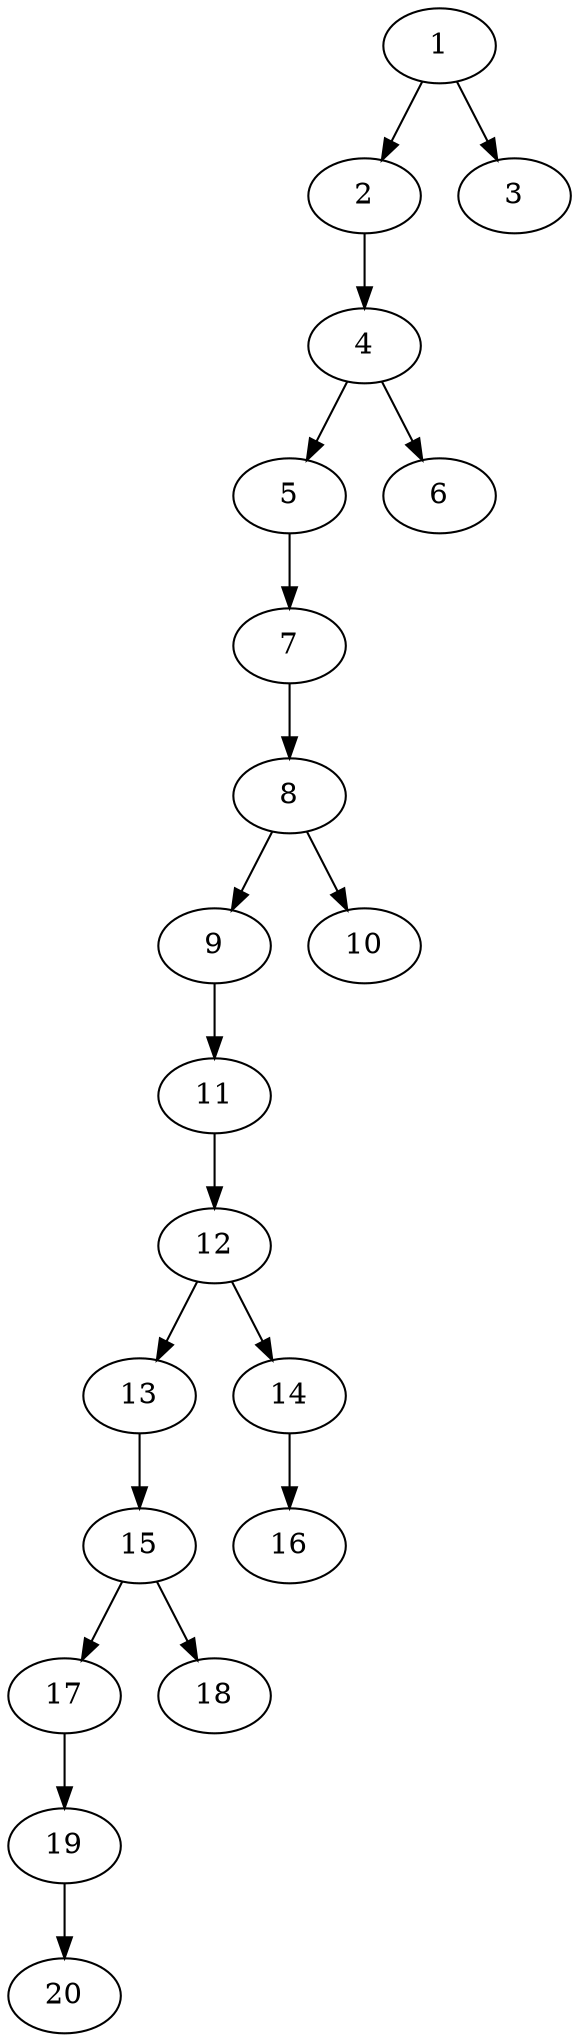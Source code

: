 // DAG (tier=1-easy, mode=data, n=20, ccr=0.325, fat=0.353, density=0.334, regular=0.730, jump=0.006, mindata=1048576, maxdata=8388608)
// DAG automatically generated by daggen at Sun Aug 24 16:33:33 2025
// /home/ermia/Project/Environments/daggen/bin/daggen --dot --ccr 0.325 --fat 0.353 --regular 0.730 --density 0.334 --jump 0.006 --mindata 1048576 --maxdata 8388608 -n 20 
digraph G {
  1 [size="11908691610160526", alpha="0.02", expect_size="5954345805080263"]
  1 -> 2 [size ="456632903401472"]
  1 -> 3 [size ="456632903401472"]
  2 [size="832404782731393536", alpha="0.05", expect_size="416202391365696768"]
  2 -> 4 [size ="498523908866048"]
  3 [size="8448978778645856256", alpha="0.00", expect_size="4224489389322928128"]
  4 [size="11370953335231217664", alpha="0.02", expect_size="5685476667615608832"]
  4 -> 5 [size ="40453357436928"]
  4 -> 6 [size ="40453357436928"]
  5 [size="326716041755596161024", alpha="0.03", expect_size="163358020877798080512"]
  5 -> 7 [size ="379492874846208"]
  6 [size="213095172092506048", alpha="0.02", expect_size="106547586046253024"]
  7 [size="101743962255100215296", alpha="0.01", expect_size="50871981127550107648"]
  7 -> 8 [size ="174352863592448"]
  8 [size="8450007209464852", alpha="0.14", expect_size="4225003604732426"]
  8 -> 9 [size ="379154419679232"]
  8 -> 10 [size ="379154419679232"]
  9 [size="240499524141094848", alpha="0.10", expect_size="120249762070547424"]
  9 -> 11 [size ="223871445762048"]
  10 [size="325551625715914375168", alpha="0.19", expect_size="162775812857957187584"]
  11 [size="5595503254972600", alpha="0.19", expect_size="2797751627486300"]
  11 -> 12 [size ="371299998236672"]
  12 [size="366875622366372672", alpha="0.09", expect_size="183437811183186336"]
  12 -> 13 [size ="257552755458048"]
  12 -> 14 [size ="257552755458048"]
  13 [size="875166291807154", alpha="0.14", expect_size="437583145903577"]
  13 -> 15 [size ="70986758094848"]
  14 [size="136078465851990212608", alpha="0.01", expect_size="68039232925995106304"]
  14 -> 16 [size ="211649017413632"]
  15 [size="1389080647528713", alpha="0.18", expect_size="694540323764356"]
  15 -> 17 [size ="26518772252672"]
  15 -> 18 [size ="26518772252672"]
  16 [size="185019098884791", alpha="0.13", expect_size="92509549442395"]
  17 [size="48813451158713532416", alpha="0.03", expect_size="24406725579356766208"]
  17 -> 19 [size ="106852083826688"]
  18 [size="19785085472752060", alpha="0.11", expect_size="9892542736376030"]
  19 [size="96372762181057", alpha="0.13", expect_size="48186381090528"]
  19 -> 20 [size ="10579116818432"]
  20 [size="252248021479755008", alpha="0.14", expect_size="126124010739877504"]
}